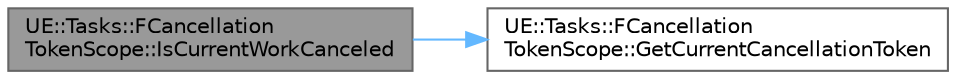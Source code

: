 digraph "UE::Tasks::FCancellationTokenScope::IsCurrentWorkCanceled"
{
 // INTERACTIVE_SVG=YES
 // LATEX_PDF_SIZE
  bgcolor="transparent";
  edge [fontname=Helvetica,fontsize=10,labelfontname=Helvetica,labelfontsize=10];
  node [fontname=Helvetica,fontsize=10,shape=box,height=0.2,width=0.4];
  rankdir="LR";
  Node1 [id="Node000001",label="UE::Tasks::FCancellation\lTokenScope::IsCurrentWorkCanceled",height=0.2,width=0.4,color="gray40", fillcolor="grey60", style="filled", fontcolor="black",tooltip=" "];
  Node1 -> Node2 [id="edge1_Node000001_Node000002",color="steelblue1",style="solid",tooltip=" "];
  Node2 [id="Node000002",label="UE::Tasks::FCancellation\lTokenScope::GetCurrentCancellationToken",height=0.2,width=0.4,color="grey40", fillcolor="white", style="filled",URL="$d8/dfe/classUE_1_1Tasks_1_1FCancellationTokenScope.html#a96fca6455c76288ded144219340cdb73",tooltip=" "];
}
